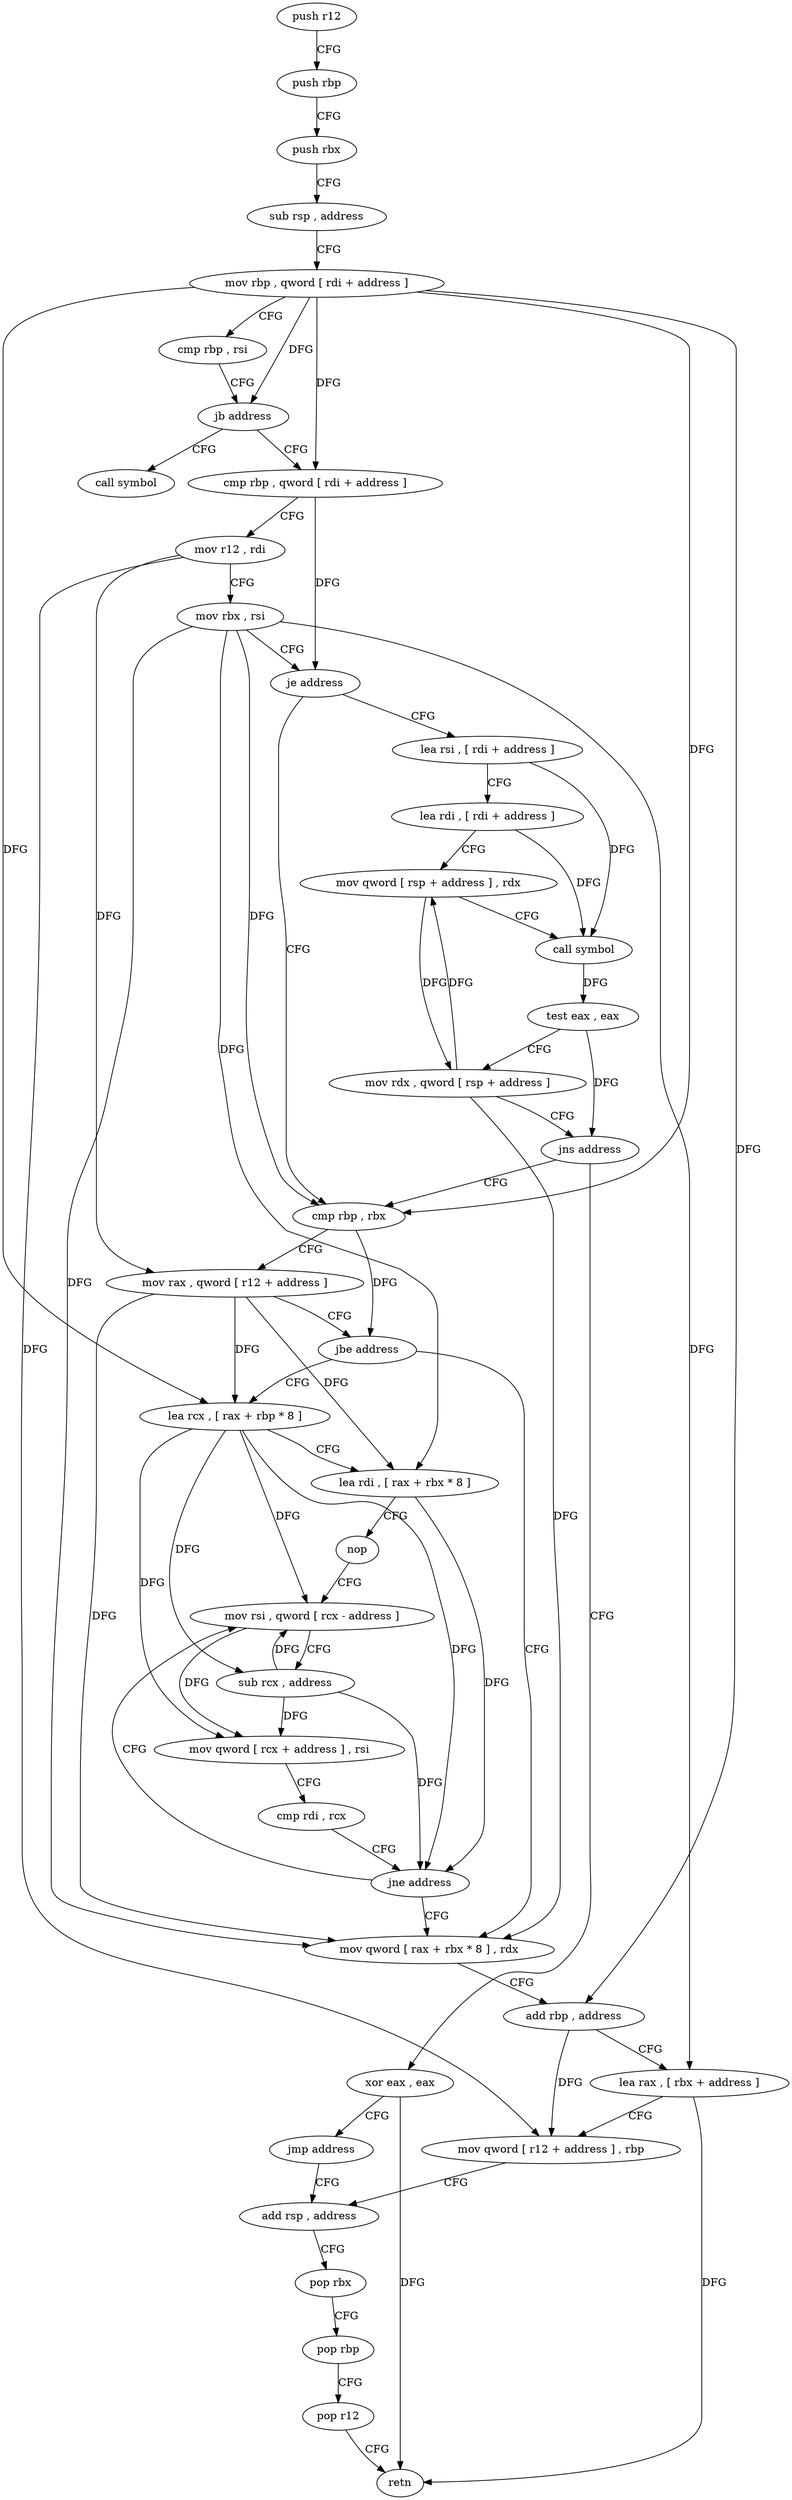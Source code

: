 digraph "func" {
"157920" [label = "push r12" ]
"157922" [label = "push rbp" ]
"157923" [label = "push rbx" ]
"157924" [label = "sub rsp , address" ]
"157928" [label = "mov rbp , qword [ rdi + address ]" ]
"157932" [label = "cmp rbp , rsi" ]
"157935" [label = "jb address" ]
"158047" [label = "call symbol" ]
"157937" [label = "cmp rbp , qword [ rdi + address ]" ]
"157941" [label = "mov r12 , rdi" ]
"157944" [label = "mov rbx , rsi" ]
"157947" [label = "je address" ]
"158016" [label = "lea rsi , [ rdi + address ]" ]
"157949" [label = "cmp rbp , rbx" ]
"158020" [label = "lea rdi , [ rdi + address ]" ]
"158024" [label = "mov qword [ rsp + address ] , rdx" ]
"158029" [label = "call symbol" ]
"158034" [label = "test eax , eax" ]
"158036" [label = "mov rdx , qword [ rsp + address ]" ]
"158041" [label = "jns address" ]
"158043" [label = "xor eax , eax" ]
"157952" [label = "mov rax , qword [ r12 + address ]" ]
"157957" [label = "jbe address" ]
"157985" [label = "mov qword [ rax + rbx * 8 ] , rdx" ]
"157959" [label = "lea rcx , [ rax + rbp * 8 ]" ]
"158045" [label = "jmp address" ]
"158002" [label = "add rsp , address" ]
"157989" [label = "add rbp , address" ]
"157993" [label = "lea rax , [ rbx + address ]" ]
"157997" [label = "mov qword [ r12 + address ] , rbp" ]
"157963" [label = "lea rdi , [ rax + rbx * 8 ]" ]
"157967" [label = "nop" ]
"157968" [label = "mov rsi , qword [ rcx - address ]" ]
"158006" [label = "pop rbx" ]
"158007" [label = "pop rbp" ]
"158008" [label = "pop r12" ]
"158010" [label = "retn" ]
"157972" [label = "sub rcx , address" ]
"157976" [label = "mov qword [ rcx + address ] , rsi" ]
"157980" [label = "cmp rdi , rcx" ]
"157983" [label = "jne address" ]
"157920" -> "157922" [ label = "CFG" ]
"157922" -> "157923" [ label = "CFG" ]
"157923" -> "157924" [ label = "CFG" ]
"157924" -> "157928" [ label = "CFG" ]
"157928" -> "157932" [ label = "CFG" ]
"157928" -> "157935" [ label = "DFG" ]
"157928" -> "157937" [ label = "DFG" ]
"157928" -> "157949" [ label = "DFG" ]
"157928" -> "157989" [ label = "DFG" ]
"157928" -> "157959" [ label = "DFG" ]
"157932" -> "157935" [ label = "CFG" ]
"157935" -> "158047" [ label = "CFG" ]
"157935" -> "157937" [ label = "CFG" ]
"157937" -> "157941" [ label = "CFG" ]
"157937" -> "157947" [ label = "DFG" ]
"157941" -> "157944" [ label = "CFG" ]
"157941" -> "157952" [ label = "DFG" ]
"157941" -> "157997" [ label = "DFG" ]
"157944" -> "157947" [ label = "CFG" ]
"157944" -> "157949" [ label = "DFG" ]
"157944" -> "157985" [ label = "DFG" ]
"157944" -> "157993" [ label = "DFG" ]
"157944" -> "157963" [ label = "DFG" ]
"157947" -> "158016" [ label = "CFG" ]
"157947" -> "157949" [ label = "CFG" ]
"158016" -> "158020" [ label = "CFG" ]
"158016" -> "158029" [ label = "DFG" ]
"157949" -> "157952" [ label = "CFG" ]
"157949" -> "157957" [ label = "DFG" ]
"158020" -> "158024" [ label = "CFG" ]
"158020" -> "158029" [ label = "DFG" ]
"158024" -> "158029" [ label = "CFG" ]
"158024" -> "158036" [ label = "DFG" ]
"158029" -> "158034" [ label = "DFG" ]
"158034" -> "158036" [ label = "CFG" ]
"158034" -> "158041" [ label = "DFG" ]
"158036" -> "158041" [ label = "CFG" ]
"158036" -> "158024" [ label = "DFG" ]
"158036" -> "157985" [ label = "DFG" ]
"158041" -> "157949" [ label = "CFG" ]
"158041" -> "158043" [ label = "CFG" ]
"158043" -> "158045" [ label = "CFG" ]
"158043" -> "158010" [ label = "DFG" ]
"157952" -> "157957" [ label = "CFG" ]
"157952" -> "157985" [ label = "DFG" ]
"157952" -> "157959" [ label = "DFG" ]
"157952" -> "157963" [ label = "DFG" ]
"157957" -> "157985" [ label = "CFG" ]
"157957" -> "157959" [ label = "CFG" ]
"157985" -> "157989" [ label = "CFG" ]
"157959" -> "157963" [ label = "CFG" ]
"157959" -> "157968" [ label = "DFG" ]
"157959" -> "157972" [ label = "DFG" ]
"157959" -> "157976" [ label = "DFG" ]
"157959" -> "157983" [ label = "DFG" ]
"158045" -> "158002" [ label = "CFG" ]
"158002" -> "158006" [ label = "CFG" ]
"157989" -> "157993" [ label = "CFG" ]
"157989" -> "157997" [ label = "DFG" ]
"157993" -> "157997" [ label = "CFG" ]
"157993" -> "158010" [ label = "DFG" ]
"157997" -> "158002" [ label = "CFG" ]
"157963" -> "157967" [ label = "CFG" ]
"157963" -> "157983" [ label = "DFG" ]
"157967" -> "157968" [ label = "CFG" ]
"157968" -> "157972" [ label = "CFG" ]
"157968" -> "157976" [ label = "DFG" ]
"158006" -> "158007" [ label = "CFG" ]
"158007" -> "158008" [ label = "CFG" ]
"158008" -> "158010" [ label = "CFG" ]
"157972" -> "157976" [ label = "DFG" ]
"157972" -> "157968" [ label = "DFG" ]
"157972" -> "157983" [ label = "DFG" ]
"157976" -> "157980" [ label = "CFG" ]
"157980" -> "157983" [ label = "CFG" ]
"157983" -> "157968" [ label = "CFG" ]
"157983" -> "157985" [ label = "CFG" ]
}
